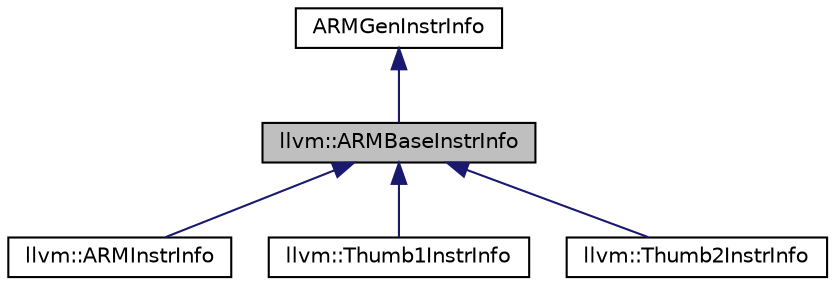 digraph "llvm::ARMBaseInstrInfo"
{
 // LATEX_PDF_SIZE
  bgcolor="transparent";
  edge [fontname="Helvetica",fontsize="10",labelfontname="Helvetica",labelfontsize="10"];
  node [fontname="Helvetica",fontsize="10",shape="box"];
  Node1 [label="llvm::ARMBaseInstrInfo",height=0.2,width=0.4,color="black", fillcolor="grey75", style="filled", fontcolor="black",tooltip=" "];
  Node2 -> Node1 [dir="back",color="midnightblue",fontsize="10",style="solid",fontname="Helvetica"];
  Node2 [label="ARMGenInstrInfo",height=0.2,width=0.4,color="black",URL="$classARMGenInstrInfo.html",tooltip=" "];
  Node1 -> Node3 [dir="back",color="midnightblue",fontsize="10",style="solid",fontname="Helvetica"];
  Node3 [label="llvm::ARMInstrInfo",height=0.2,width=0.4,color="black",URL="$classllvm_1_1ARMInstrInfo.html",tooltip=" "];
  Node1 -> Node4 [dir="back",color="midnightblue",fontsize="10",style="solid",fontname="Helvetica"];
  Node4 [label="llvm::Thumb1InstrInfo",height=0.2,width=0.4,color="black",URL="$classllvm_1_1Thumb1InstrInfo.html",tooltip=" "];
  Node1 -> Node5 [dir="back",color="midnightblue",fontsize="10",style="solid",fontname="Helvetica"];
  Node5 [label="llvm::Thumb2InstrInfo",height=0.2,width=0.4,color="black",URL="$classllvm_1_1Thumb2InstrInfo.html",tooltip=" "];
}

